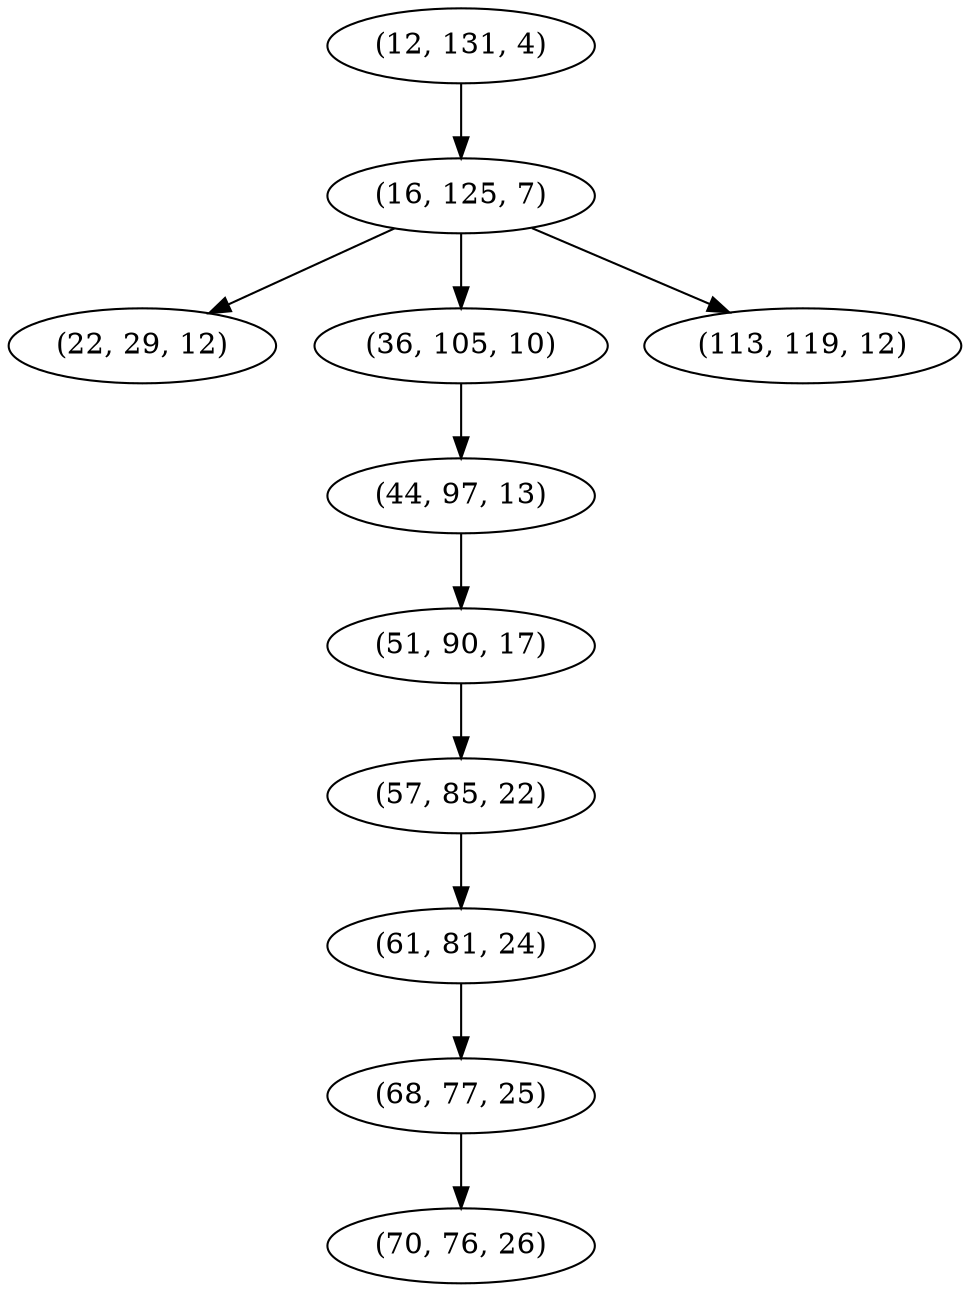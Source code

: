 digraph tree {
    "(12, 131, 4)";
    "(16, 125, 7)";
    "(22, 29, 12)";
    "(36, 105, 10)";
    "(44, 97, 13)";
    "(51, 90, 17)";
    "(57, 85, 22)";
    "(61, 81, 24)";
    "(68, 77, 25)";
    "(70, 76, 26)";
    "(113, 119, 12)";
    "(12, 131, 4)" -> "(16, 125, 7)";
    "(16, 125, 7)" -> "(22, 29, 12)";
    "(16, 125, 7)" -> "(36, 105, 10)";
    "(16, 125, 7)" -> "(113, 119, 12)";
    "(36, 105, 10)" -> "(44, 97, 13)";
    "(44, 97, 13)" -> "(51, 90, 17)";
    "(51, 90, 17)" -> "(57, 85, 22)";
    "(57, 85, 22)" -> "(61, 81, 24)";
    "(61, 81, 24)" -> "(68, 77, 25)";
    "(68, 77, 25)" -> "(70, 76, 26)";
}
